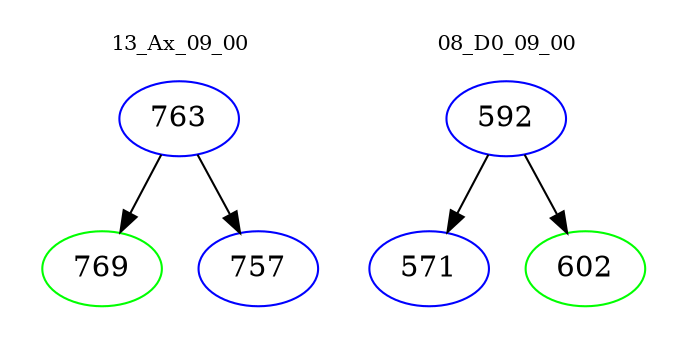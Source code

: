 digraph{
subgraph cluster_0 {
color = white
label = "13_Ax_09_00";
fontsize=10;
T0_763 [label="763", color="blue"]
T0_763 -> T0_769 [color="black"]
T0_769 [label="769", color="green"]
T0_763 -> T0_757 [color="black"]
T0_757 [label="757", color="blue"]
}
subgraph cluster_1 {
color = white
label = "08_D0_09_00";
fontsize=10;
T1_592 [label="592", color="blue"]
T1_592 -> T1_571 [color="black"]
T1_571 [label="571", color="blue"]
T1_592 -> T1_602 [color="black"]
T1_602 [label="602", color="green"]
}
}
